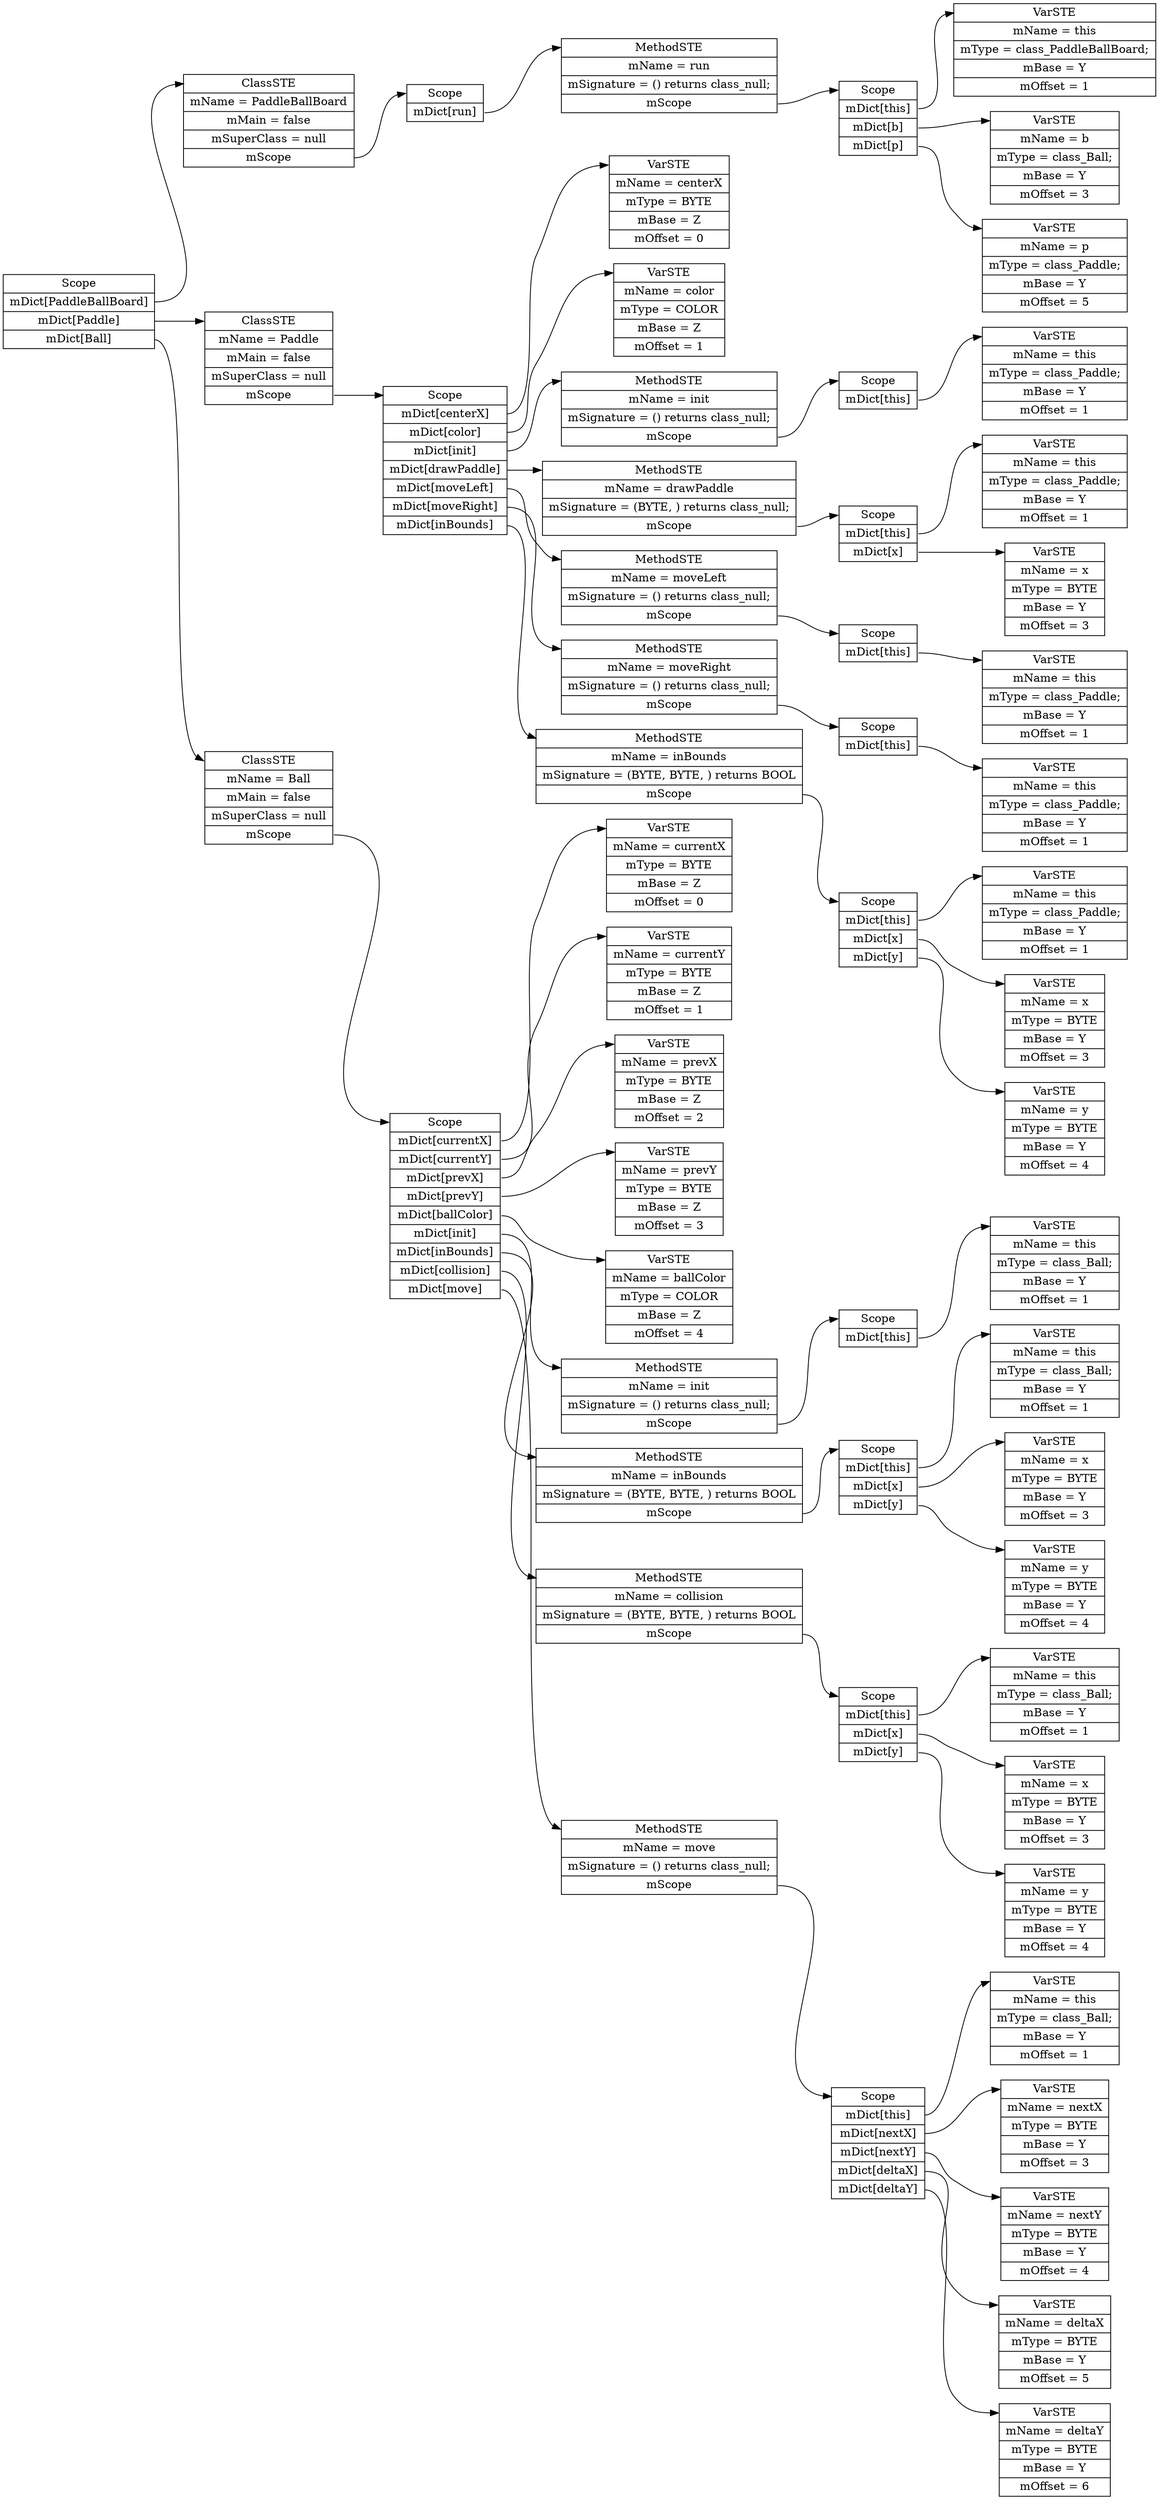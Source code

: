 digraph SymTable {
	graph [rankdir="LR"];
	node [shape=record];
	0 [label=" <f0> Scope | <f1> mDict\[PaddleBallBoard\] | <f2> mDict\[Paddle\] | <f3> mDict\[Ball\] "];
	0:<f1> -> 1:<f0>;
	1 [label=" <f0> ClassSTE | <f1> mName = PaddleBallBoard| <f2> mMain = false| <f3> mSuperClass = null| <f4> mScope "];
	1:<f4> -> 2:<f0>;
	2 [label=" <f0> Scope | <f1> mDict\[run\] "];
	2:<f1> -> 3:<f0>;
	3 [label=" <f0> MethodSTE | <f1> mName = run| <f2> mSignature = () returns class_null;| <f3> mScope "];
	3:<f3> -> 4:<f0>;
	4 [label=" <f0> Scope | <f1> mDict\[this\] | <f2> mDict\[b\] | <f3> mDict\[p\] "];
	4:<f1> -> 5:<f0>;
	5 [label=" <f0> VarSTE | <f1> mName = this| <f2> mType = class_PaddleBallBoard;| <f3> mBase = Y| <f4> mOffset = 1"];
	4:<f2> -> 6:<f0>;
	6 [label=" <f0> VarSTE | <f1> mName = b| <f2> mType = class_Ball;| <f3> mBase = Y| <f4> mOffset = 3"];
	4:<f3> -> 7:<f0>;
	7 [label=" <f0> VarSTE | <f1> mName = p| <f2> mType = class_Paddle;| <f3> mBase = Y| <f4> mOffset = 5"];
	0:<f2> -> 8:<f0>;
	8 [label=" <f0> ClassSTE | <f1> mName = Paddle| <f2> mMain = false| <f3> mSuperClass = null| <f4> mScope "];
	8:<f4> -> 9:<f0>;
	9 [label=" <f0> Scope | <f1> mDict\[centerX\] | <f2> mDict\[color\] | <f3> mDict\[init\] | <f4> mDict\[drawPaddle\] | <f5> mDict\[moveLeft\] | <f6> mDict\[moveRight\] | <f7> mDict\[inBounds\] "];
	9:<f1> -> 10:<f0>;
	10 [label=" <f0> VarSTE | <f1> mName = centerX| <f2> mType = BYTE| <f3> mBase = Z| <f4> mOffset = 0"];
	9:<f2> -> 11:<f0>;
	11 [label=" <f0> VarSTE | <f1> mName = color| <f2> mType = COLOR| <f3> mBase = Z| <f4> mOffset = 1"];
	9:<f3> -> 12:<f0>;
	12 [label=" <f0> MethodSTE | <f1> mName = init| <f2> mSignature = () returns class_null;| <f3> mScope "];
	12:<f3> -> 13:<f0>;
	13 [label=" <f0> Scope | <f1> mDict\[this\] "];
	13:<f1> -> 14:<f0>;
	14 [label=" <f0> VarSTE | <f1> mName = this| <f2> mType = class_Paddle;| <f3> mBase = Y| <f4> mOffset = 1"];
	9:<f4> -> 15:<f0>;
	15 [label=" <f0> MethodSTE | <f1> mName = drawPaddle| <f2> mSignature = (BYTE, ) returns class_null;| <f3> mScope "];
	15:<f3> -> 16:<f0>;
	16 [label=" <f0> Scope | <f1> mDict\[this\] | <f2> mDict\[x\] "];
	16:<f1> -> 17:<f0>;
	17 [label=" <f0> VarSTE | <f1> mName = this| <f2> mType = class_Paddle;| <f3> mBase = Y| <f4> mOffset = 1"];
	16:<f2> -> 18:<f0>;
	18 [label=" <f0> VarSTE | <f1> mName = x| <f2> mType = BYTE| <f3> mBase = Y| <f4> mOffset = 3"];
	9:<f5> -> 19:<f0>;
	19 [label=" <f0> MethodSTE | <f1> mName = moveLeft| <f2> mSignature = () returns class_null;| <f3> mScope "];
	19:<f3> -> 20:<f0>;
	20 [label=" <f0> Scope | <f1> mDict\[this\] "];
	20:<f1> -> 21:<f0>;
	21 [label=" <f0> VarSTE | <f1> mName = this| <f2> mType = class_Paddle;| <f3> mBase = Y| <f4> mOffset = 1"];
	9:<f6> -> 22:<f0>;
	22 [label=" <f0> MethodSTE | <f1> mName = moveRight| <f2> mSignature = () returns class_null;| <f3> mScope "];
	22:<f3> -> 23:<f0>;
	23 [label=" <f0> Scope | <f1> mDict\[this\] "];
	23:<f1> -> 24:<f0>;
	24 [label=" <f0> VarSTE | <f1> mName = this| <f2> mType = class_Paddle;| <f3> mBase = Y| <f4> mOffset = 1"];
	9:<f7> -> 25:<f0>;
	25 [label=" <f0> MethodSTE | <f1> mName = inBounds| <f2> mSignature = (BYTE, BYTE, ) returns BOOL| <f3> mScope "];
	25:<f3> -> 26:<f0>;
	26 [label=" <f0> Scope | <f1> mDict\[this\] | <f2> mDict\[x\] | <f3> mDict\[y\] "];
	26:<f1> -> 27:<f0>;
	27 [label=" <f0> VarSTE | <f1> mName = this| <f2> mType = class_Paddle;| <f3> mBase = Y| <f4> mOffset = 1"];
	26:<f2> -> 28:<f0>;
	28 [label=" <f0> VarSTE | <f1> mName = x| <f2> mType = BYTE| <f3> mBase = Y| <f4> mOffset = 3"];
	26:<f3> -> 29:<f0>;
	29 [label=" <f0> VarSTE | <f1> mName = y| <f2> mType = BYTE| <f3> mBase = Y| <f4> mOffset = 4"];
	0:<f3> -> 30:<f0>;
	30 [label=" <f0> ClassSTE | <f1> mName = Ball| <f2> mMain = false| <f3> mSuperClass = null| <f4> mScope "];
	30:<f4> -> 31:<f0>;
	31 [label=" <f0> Scope | <f1> mDict\[currentX\] | <f2> mDict\[currentY\] | <f3> mDict\[prevX\] | <f4> mDict\[prevY\] | <f5> mDict\[ballColor\] | <f6> mDict\[init\] | <f7> mDict\[inBounds\] | <f8> mDict\[collision\] | <f9> mDict\[move\] "];
	31:<f1> -> 32:<f0>;
	32 [label=" <f0> VarSTE | <f1> mName = currentX| <f2> mType = BYTE| <f3> mBase = Z| <f4> mOffset = 0"];
	31:<f2> -> 33:<f0>;
	33 [label=" <f0> VarSTE | <f1> mName = currentY| <f2> mType = BYTE| <f3> mBase = Z| <f4> mOffset = 1"];
	31:<f3> -> 34:<f0>;
	34 [label=" <f0> VarSTE | <f1> mName = prevX| <f2> mType = BYTE| <f3> mBase = Z| <f4> mOffset = 2"];
	31:<f4> -> 35:<f0>;
	35 [label=" <f0> VarSTE | <f1> mName = prevY| <f2> mType = BYTE| <f3> mBase = Z| <f4> mOffset = 3"];
	31:<f5> -> 36:<f0>;
	36 [label=" <f0> VarSTE | <f1> mName = ballColor| <f2> mType = COLOR| <f3> mBase = Z| <f4> mOffset = 4"];
	31:<f6> -> 37:<f0>;
	37 [label=" <f0> MethodSTE | <f1> mName = init| <f2> mSignature = () returns class_null;| <f3> mScope "];
	37:<f3> -> 38:<f0>;
	38 [label=" <f0> Scope | <f1> mDict\[this\] "];
	38:<f1> -> 39:<f0>;
	39 [label=" <f0> VarSTE | <f1> mName = this| <f2> mType = class_Ball;| <f3> mBase = Y| <f4> mOffset = 1"];
	31:<f7> -> 40:<f0>;
	40 [label=" <f0> MethodSTE | <f1> mName = inBounds| <f2> mSignature = (BYTE, BYTE, ) returns BOOL| <f3> mScope "];
	40:<f3> -> 41:<f0>;
	41 [label=" <f0> Scope | <f1> mDict\[this\] | <f2> mDict\[x\] | <f3> mDict\[y\] "];
	41:<f1> -> 42:<f0>;
	42 [label=" <f0> VarSTE | <f1> mName = this| <f2> mType = class_Ball;| <f3> mBase = Y| <f4> mOffset = 1"];
	41:<f2> -> 43:<f0>;
	43 [label=" <f0> VarSTE | <f1> mName = x| <f2> mType = BYTE| <f3> mBase = Y| <f4> mOffset = 3"];
	41:<f3> -> 44:<f0>;
	44 [label=" <f0> VarSTE | <f1> mName = y| <f2> mType = BYTE| <f3> mBase = Y| <f4> mOffset = 4"];
	31:<f8> -> 45:<f0>;
	45 [label=" <f0> MethodSTE | <f1> mName = collision| <f2> mSignature = (BYTE, BYTE, ) returns BOOL| <f3> mScope "];
	45:<f3> -> 46:<f0>;
	46 [label=" <f0> Scope | <f1> mDict\[this\] | <f2> mDict\[x\] | <f3> mDict\[y\] "];
	46:<f1> -> 47:<f0>;
	47 [label=" <f0> VarSTE | <f1> mName = this| <f2> mType = class_Ball;| <f3> mBase = Y| <f4> mOffset = 1"];
	46:<f2> -> 48:<f0>;
	48 [label=" <f0> VarSTE | <f1> mName = x| <f2> mType = BYTE| <f3> mBase = Y| <f4> mOffset = 3"];
	46:<f3> -> 49:<f0>;
	49 [label=" <f0> VarSTE | <f1> mName = y| <f2> mType = BYTE| <f3> mBase = Y| <f4> mOffset = 4"];
	31:<f9> -> 50:<f0>;
	50 [label=" <f0> MethodSTE | <f1> mName = move| <f2> mSignature = () returns class_null;| <f3> mScope "];
	50:<f3> -> 51:<f0>;
	51 [label=" <f0> Scope | <f1> mDict\[this\] | <f2> mDict\[nextX\] | <f3> mDict\[nextY\] | <f4> mDict\[deltaX\] | <f5> mDict\[deltaY\] "];
	51:<f1> -> 52:<f0>;
	52 [label=" <f0> VarSTE | <f1> mName = this| <f2> mType = class_Ball;| <f3> mBase = Y| <f4> mOffset = 1"];
	51:<f2> -> 53:<f0>;
	53 [label=" <f0> VarSTE | <f1> mName = nextX| <f2> mType = BYTE| <f3> mBase = Y| <f4> mOffset = 3"];
	51:<f3> -> 54:<f0>;
	54 [label=" <f0> VarSTE | <f1> mName = nextY| <f2> mType = BYTE| <f3> mBase = Y| <f4> mOffset = 4"];
	51:<f4> -> 55:<f0>;
	55 [label=" <f0> VarSTE | <f1> mName = deltaX| <f2> mType = BYTE| <f3> mBase = Y| <f4> mOffset = 5"];
	51:<f5> -> 56:<f0>;
	56 [label=" <f0> VarSTE | <f1> mName = deltaY| <f2> mType = BYTE| <f3> mBase = Y| <f4> mOffset = 6"];
}
